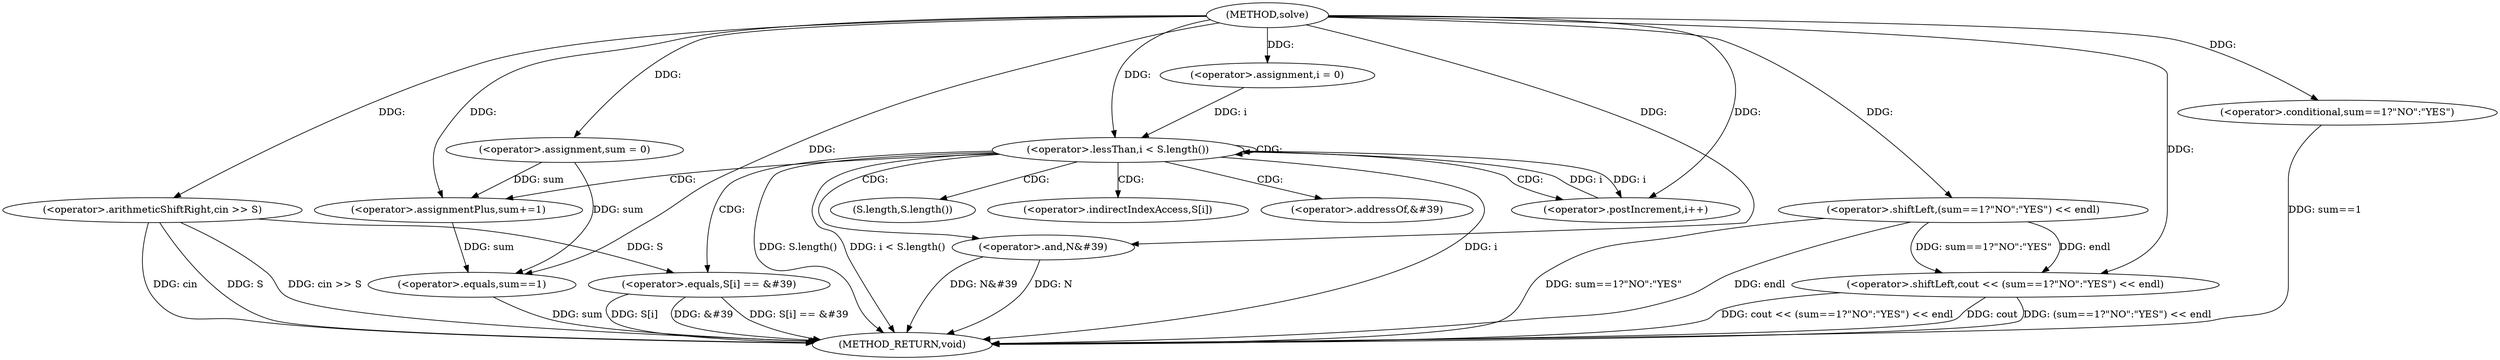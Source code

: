 digraph "solve" {  
"1000129" [label = "(METHOD,solve)" ]
"1000172" [label = "(METHOD_RETURN,void)" ]
"1000132" [label = "(<operator>.assignment,sum = 0)" ]
"1000136" [label = "(<operator>.arithmeticShiftRight,cin >> S)" ]
"1000162" [label = "(<operator>.shiftLeft,cout << (sum==1?\"NO\":\"YES\") << endl)" ]
"1000141" [label = "(<operator>.assignment,i = 0)" ]
"1000144" [label = "(<operator>.lessThan,i < S.length())" ]
"1000147" [label = "(<operator>.postIncrement,i++)" ]
"1000150" [label = "(<operator>.equals,S[i] == &#39)" ]
"1000156" [label = "(<operator>.and,N&#39)" ]
"1000159" [label = "(<operator>.assignmentPlus,sum+=1)" ]
"1000164" [label = "(<operator>.shiftLeft,(sum==1?\"NO\":\"YES\") << endl)" ]
"1000165" [label = "(<operator>.conditional,sum==1?\"NO\":\"YES\")" ]
"1000166" [label = "(<operator>.equals,sum==1)" ]
"1000146" [label = "(S.length,S.length())" ]
"1000151" [label = "(<operator>.indirectIndexAccess,S[i])" ]
"1000154" [label = "(<operator>.addressOf,&#39)" ]
  "1000136" -> "1000172"  [ label = "DDG: S"] 
  "1000136" -> "1000172"  [ label = "DDG: cin >> S"] 
  "1000144" -> "1000172"  [ label = "DDG: i"] 
  "1000144" -> "1000172"  [ label = "DDG: S.length()"] 
  "1000144" -> "1000172"  [ label = "DDG: i < S.length()"] 
  "1000166" -> "1000172"  [ label = "DDG: sum"] 
  "1000165" -> "1000172"  [ label = "DDG: sum==1"] 
  "1000164" -> "1000172"  [ label = "DDG: sum==1?\"NO\":\"YES\""] 
  "1000162" -> "1000172"  [ label = "DDG: (sum==1?\"NO\":\"YES\") << endl"] 
  "1000162" -> "1000172"  [ label = "DDG: cout << (sum==1?\"NO\":\"YES\") << endl"] 
  "1000150" -> "1000172"  [ label = "DDG: S[i]"] 
  "1000150" -> "1000172"  [ label = "DDG: &#39"] 
  "1000150" -> "1000172"  [ label = "DDG: S[i] == &#39"] 
  "1000156" -> "1000172"  [ label = "DDG: N&#39"] 
  "1000136" -> "1000172"  [ label = "DDG: cin"] 
  "1000162" -> "1000172"  [ label = "DDG: cout"] 
  "1000156" -> "1000172"  [ label = "DDG: N"] 
  "1000164" -> "1000172"  [ label = "DDG: endl"] 
  "1000129" -> "1000132"  [ label = "DDG: "] 
  "1000129" -> "1000136"  [ label = "DDG: "] 
  "1000129" -> "1000141"  [ label = "DDG: "] 
  "1000129" -> "1000162"  [ label = "DDG: "] 
  "1000164" -> "1000162"  [ label = "DDG: endl"] 
  "1000164" -> "1000162"  [ label = "DDG: sum==1?\"NO\":\"YES\""] 
  "1000141" -> "1000144"  [ label = "DDG: i"] 
  "1000147" -> "1000144"  [ label = "DDG: i"] 
  "1000129" -> "1000144"  [ label = "DDG: "] 
  "1000144" -> "1000147"  [ label = "DDG: i"] 
  "1000129" -> "1000147"  [ label = "DDG: "] 
  "1000129" -> "1000159"  [ label = "DDG: "] 
  "1000129" -> "1000164"  [ label = "DDG: "] 
  "1000136" -> "1000150"  [ label = "DDG: S"] 
  "1000129" -> "1000156"  [ label = "DDG: "] 
  "1000132" -> "1000159"  [ label = "DDG: sum"] 
  "1000129" -> "1000165"  [ label = "DDG: "] 
  "1000132" -> "1000166"  [ label = "DDG: sum"] 
  "1000159" -> "1000166"  [ label = "DDG: sum"] 
  "1000129" -> "1000166"  [ label = "DDG: "] 
  "1000144" -> "1000156"  [ label = "CDG: "] 
  "1000144" -> "1000154"  [ label = "CDG: "] 
  "1000144" -> "1000147"  [ label = "CDG: "] 
  "1000144" -> "1000151"  [ label = "CDG: "] 
  "1000144" -> "1000150"  [ label = "CDG: "] 
  "1000144" -> "1000146"  [ label = "CDG: "] 
  "1000144" -> "1000159"  [ label = "CDG: "] 
  "1000144" -> "1000144"  [ label = "CDG: "] 
}
